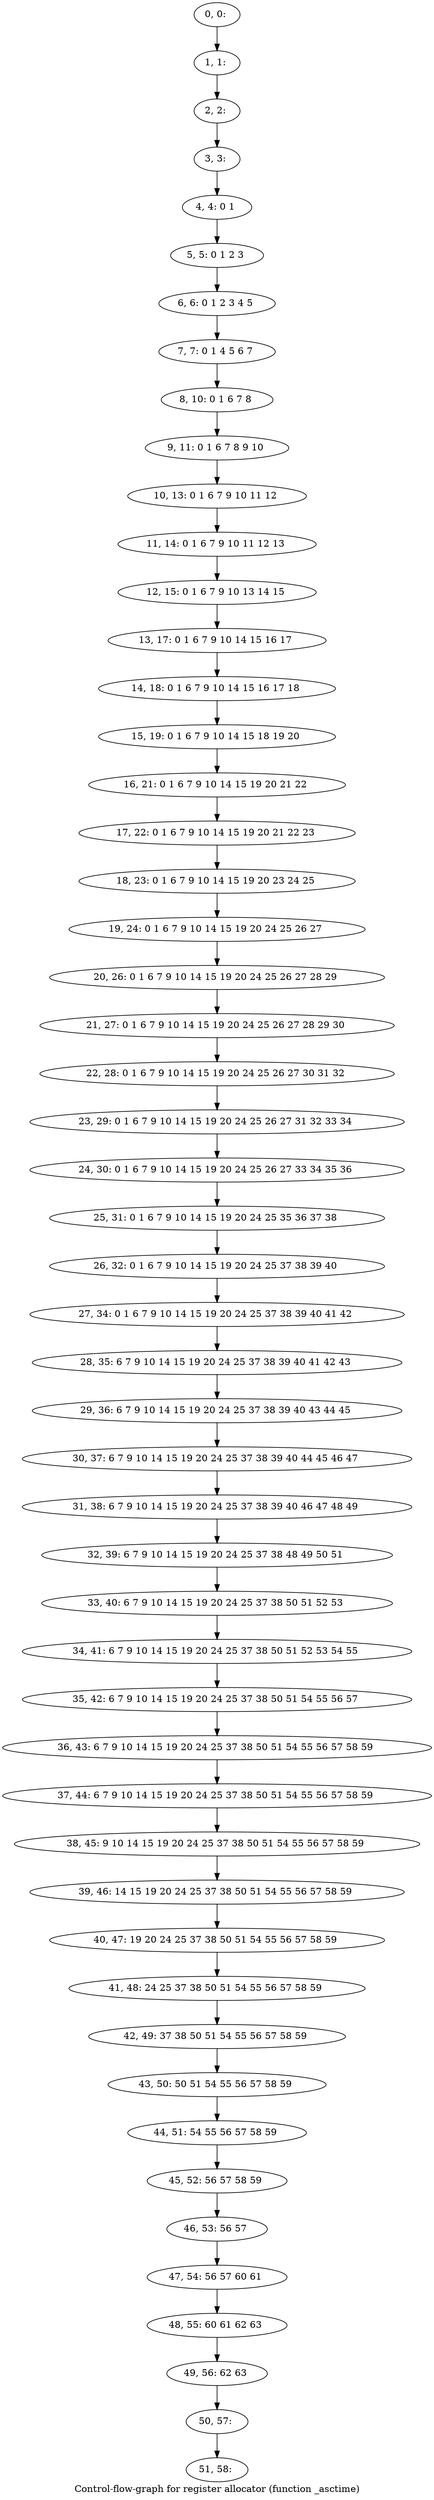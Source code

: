 digraph G {
graph [label="Control-flow-graph for register allocator (function _asctime)"]
0[label="0, 0: "];
1[label="1, 1: "];
2[label="2, 2: "];
3[label="3, 3: "];
4[label="4, 4: 0 1 "];
5[label="5, 5: 0 1 2 3 "];
6[label="6, 6: 0 1 2 3 4 5 "];
7[label="7, 7: 0 1 4 5 6 7 "];
8[label="8, 10: 0 1 6 7 8 "];
9[label="9, 11: 0 1 6 7 8 9 10 "];
10[label="10, 13: 0 1 6 7 9 10 11 12 "];
11[label="11, 14: 0 1 6 7 9 10 11 12 13 "];
12[label="12, 15: 0 1 6 7 9 10 13 14 15 "];
13[label="13, 17: 0 1 6 7 9 10 14 15 16 17 "];
14[label="14, 18: 0 1 6 7 9 10 14 15 16 17 18 "];
15[label="15, 19: 0 1 6 7 9 10 14 15 18 19 20 "];
16[label="16, 21: 0 1 6 7 9 10 14 15 19 20 21 22 "];
17[label="17, 22: 0 1 6 7 9 10 14 15 19 20 21 22 23 "];
18[label="18, 23: 0 1 6 7 9 10 14 15 19 20 23 24 25 "];
19[label="19, 24: 0 1 6 7 9 10 14 15 19 20 24 25 26 27 "];
20[label="20, 26: 0 1 6 7 9 10 14 15 19 20 24 25 26 27 28 29 "];
21[label="21, 27: 0 1 6 7 9 10 14 15 19 20 24 25 26 27 28 29 30 "];
22[label="22, 28: 0 1 6 7 9 10 14 15 19 20 24 25 26 27 30 31 32 "];
23[label="23, 29: 0 1 6 7 9 10 14 15 19 20 24 25 26 27 31 32 33 34 "];
24[label="24, 30: 0 1 6 7 9 10 14 15 19 20 24 25 26 27 33 34 35 36 "];
25[label="25, 31: 0 1 6 7 9 10 14 15 19 20 24 25 35 36 37 38 "];
26[label="26, 32: 0 1 6 7 9 10 14 15 19 20 24 25 37 38 39 40 "];
27[label="27, 34: 0 1 6 7 9 10 14 15 19 20 24 25 37 38 39 40 41 42 "];
28[label="28, 35: 6 7 9 10 14 15 19 20 24 25 37 38 39 40 41 42 43 "];
29[label="29, 36: 6 7 9 10 14 15 19 20 24 25 37 38 39 40 43 44 45 "];
30[label="30, 37: 6 7 9 10 14 15 19 20 24 25 37 38 39 40 44 45 46 47 "];
31[label="31, 38: 6 7 9 10 14 15 19 20 24 25 37 38 39 40 46 47 48 49 "];
32[label="32, 39: 6 7 9 10 14 15 19 20 24 25 37 38 48 49 50 51 "];
33[label="33, 40: 6 7 9 10 14 15 19 20 24 25 37 38 50 51 52 53 "];
34[label="34, 41: 6 7 9 10 14 15 19 20 24 25 37 38 50 51 52 53 54 55 "];
35[label="35, 42: 6 7 9 10 14 15 19 20 24 25 37 38 50 51 54 55 56 57 "];
36[label="36, 43: 6 7 9 10 14 15 19 20 24 25 37 38 50 51 54 55 56 57 58 59 "];
37[label="37, 44: 6 7 9 10 14 15 19 20 24 25 37 38 50 51 54 55 56 57 58 59 "];
38[label="38, 45: 9 10 14 15 19 20 24 25 37 38 50 51 54 55 56 57 58 59 "];
39[label="39, 46: 14 15 19 20 24 25 37 38 50 51 54 55 56 57 58 59 "];
40[label="40, 47: 19 20 24 25 37 38 50 51 54 55 56 57 58 59 "];
41[label="41, 48: 24 25 37 38 50 51 54 55 56 57 58 59 "];
42[label="42, 49: 37 38 50 51 54 55 56 57 58 59 "];
43[label="43, 50: 50 51 54 55 56 57 58 59 "];
44[label="44, 51: 54 55 56 57 58 59 "];
45[label="45, 52: 56 57 58 59 "];
46[label="46, 53: 56 57 "];
47[label="47, 54: 56 57 60 61 "];
48[label="48, 55: 60 61 62 63 "];
49[label="49, 56: 62 63 "];
50[label="50, 57: "];
51[label="51, 58: "];
0->1 ;
1->2 ;
2->3 ;
3->4 ;
4->5 ;
5->6 ;
6->7 ;
7->8 ;
8->9 ;
9->10 ;
10->11 ;
11->12 ;
12->13 ;
13->14 ;
14->15 ;
15->16 ;
16->17 ;
17->18 ;
18->19 ;
19->20 ;
20->21 ;
21->22 ;
22->23 ;
23->24 ;
24->25 ;
25->26 ;
26->27 ;
27->28 ;
28->29 ;
29->30 ;
30->31 ;
31->32 ;
32->33 ;
33->34 ;
34->35 ;
35->36 ;
36->37 ;
37->38 ;
38->39 ;
39->40 ;
40->41 ;
41->42 ;
42->43 ;
43->44 ;
44->45 ;
45->46 ;
46->47 ;
47->48 ;
48->49 ;
49->50 ;
50->51 ;
}
